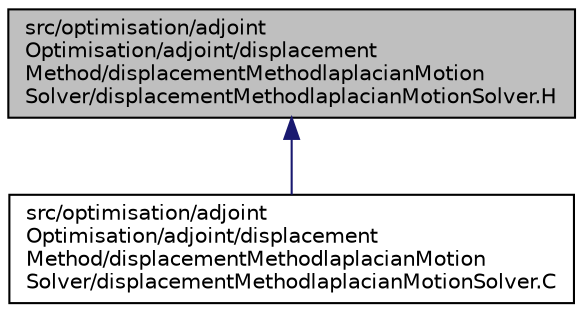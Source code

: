digraph "src/optimisation/adjointOptimisation/adjoint/displacementMethod/displacementMethodlaplacianMotionSolver/displacementMethodlaplacianMotionSolver.H"
{
  bgcolor="transparent";
  edge [fontname="Helvetica",fontsize="10",labelfontname="Helvetica",labelfontsize="10"];
  node [fontname="Helvetica",fontsize="10",shape=record];
  Node1 [label="src/optimisation/adjoint\lOptimisation/adjoint/displacement\lMethod/displacementMethodlaplacianMotion\lSolver/displacementMethodlaplacianMotionSolver.H",height=0.2,width=0.4,color="black", fillcolor="grey75", style="filled" fontcolor="black"];
  Node1 -> Node2 [dir="back",color="midnightblue",fontsize="10",style="solid",fontname="Helvetica"];
  Node2 [label="src/optimisation/adjoint\lOptimisation/adjoint/displacement\lMethod/displacementMethodlaplacianMotion\lSolver/displacementMethodlaplacianMotionSolver.C",height=0.2,width=0.4,color="black",URL="$displacementMethodlaplacianMotionSolver_8C.html"];
}
